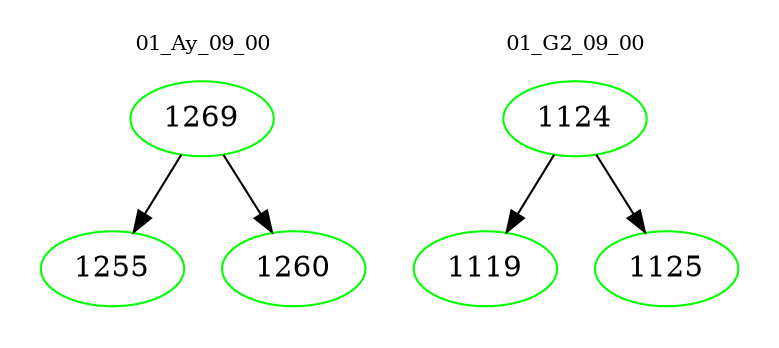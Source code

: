 digraph{
subgraph cluster_0 {
color = white
label = "01_Ay_09_00";
fontsize=10;
T0_1269 [label="1269", color="green"]
T0_1269 -> T0_1255 [color="black"]
T0_1255 [label="1255", color="green"]
T0_1269 -> T0_1260 [color="black"]
T0_1260 [label="1260", color="green"]
}
subgraph cluster_1 {
color = white
label = "01_G2_09_00";
fontsize=10;
T1_1124 [label="1124", color="green"]
T1_1124 -> T1_1119 [color="black"]
T1_1119 [label="1119", color="green"]
T1_1124 -> T1_1125 [color="black"]
T1_1125 [label="1125", color="green"]
}
}
